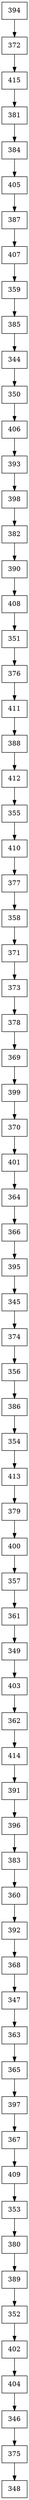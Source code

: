 digraph G {
  node [shape=record];
  node0 [label="{394}"];
  node0 -> node1;
  node1 [label="{372}"];
  node1 -> node2;
  node2 [label="{415}"];
  node2 -> node3;
  node3 [label="{381}"];
  node3 -> node4;
  node4 [label="{384}"];
  node4 -> node5;
  node5 [label="{405}"];
  node5 -> node6;
  node6 [label="{387}"];
  node6 -> node7;
  node7 [label="{407}"];
  node7 -> node8;
  node8 [label="{359}"];
  node8 -> node9;
  node9 [label="{385}"];
  node9 -> node10;
  node10 [label="{344}"];
  node10 -> node11;
  node11 [label="{350}"];
  node11 -> node12;
  node12 [label="{406}"];
  node12 -> node13;
  node13 [label="{393}"];
  node13 -> node14;
  node14 [label="{398}"];
  node14 -> node15;
  node15 [label="{382}"];
  node15 -> node16;
  node16 [label="{390}"];
  node16 -> node17;
  node17 [label="{408}"];
  node17 -> node18;
  node18 [label="{351}"];
  node18 -> node19;
  node19 [label="{376}"];
  node19 -> node20;
  node20 [label="{411}"];
  node20 -> node21;
  node21 [label="{388}"];
  node21 -> node22;
  node22 [label="{412}"];
  node22 -> node23;
  node23 [label="{355}"];
  node23 -> node24;
  node24 [label="{410}"];
  node24 -> node25;
  node25 [label="{377}"];
  node25 -> node26;
  node26 [label="{358}"];
  node26 -> node27;
  node27 [label="{371}"];
  node27 -> node28;
  node28 [label="{373}"];
  node28 -> node29;
  node29 [label="{378}"];
  node29 -> node30;
  node30 [label="{369}"];
  node30 -> node31;
  node31 [label="{399}"];
  node31 -> node32;
  node32 [label="{370}"];
  node32 -> node33;
  node33 [label="{401}"];
  node33 -> node34;
  node34 [label="{364}"];
  node34 -> node35;
  node35 [label="{366}"];
  node35 -> node36;
  node36 [label="{395}"];
  node36 -> node37;
  node37 [label="{345}"];
  node37 -> node38;
  node38 [label="{374}"];
  node38 -> node39;
  node39 [label="{356}"];
  node39 -> node40;
  node40 [label="{386}"];
  node40 -> node41;
  node41 [label="{354}"];
  node41 -> node42;
  node42 [label="{413}"];
  node42 -> node43;
  node43 [label="{379}"];
  node43 -> node44;
  node44 [label="{400}"];
  node44 -> node45;
  node45 [label="{357}"];
  node45 -> node46;
  node46 [label="{361}"];
  node46 -> node47;
  node47 [label="{349}"];
  node47 -> node48;
  node48 [label="{403}"];
  node48 -> node49;
  node49 [label="{362}"];
  node49 -> node50;
  node50 [label="{414}"];
  node50 -> node51;
  node51 [label="{391}"];
  node51 -> node52;
  node52 [label="{396}"];
  node52 -> node53;
  node53 [label="{383}"];
  node53 -> node54;
  node54 [label="{360}"];
  node54 -> node55;
  node55 [label="{392}"];
  node55 -> node56;
  node56 [label="{368}"];
  node56 -> node57;
  node57 [label="{347}"];
  node57 -> node58;
  node58 [label="{363}"];
  node58 -> node59;
  node59 [label="{365}"];
  node59 -> node60;
  node60 [label="{397}"];
  node60 -> node61;
  node61 [label="{367}"];
  node61 -> node62;
  node62 [label="{409}"];
  node62 -> node63;
  node63 [label="{353}"];
  node63 -> node64;
  node64 [label="{380}"];
  node64 -> node65;
  node65 [label="{389}"];
  node65 -> node66;
  node66 [label="{352}"];
  node66 -> node67;
  node67 [label="{402}"];
  node67 -> node68;
  node68 [label="{404}"];
  node68 -> node69;
  node69 [label="{346}"];
  node69 -> node70;
  node70 [label="{375}"];
  node70 -> node71;
  node71 [label="{348}"];
}
